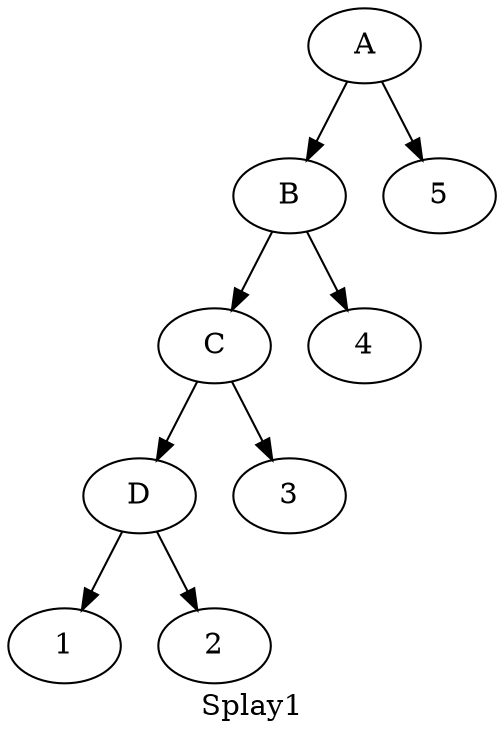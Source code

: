 digraph G {
  graph[ dpi=300 label=Splay1]
  A -> B
  B -> C
  C -> D
  D -> 1
  D -> 2
  C -> 3
  B -> 4
  A -> 5
}
